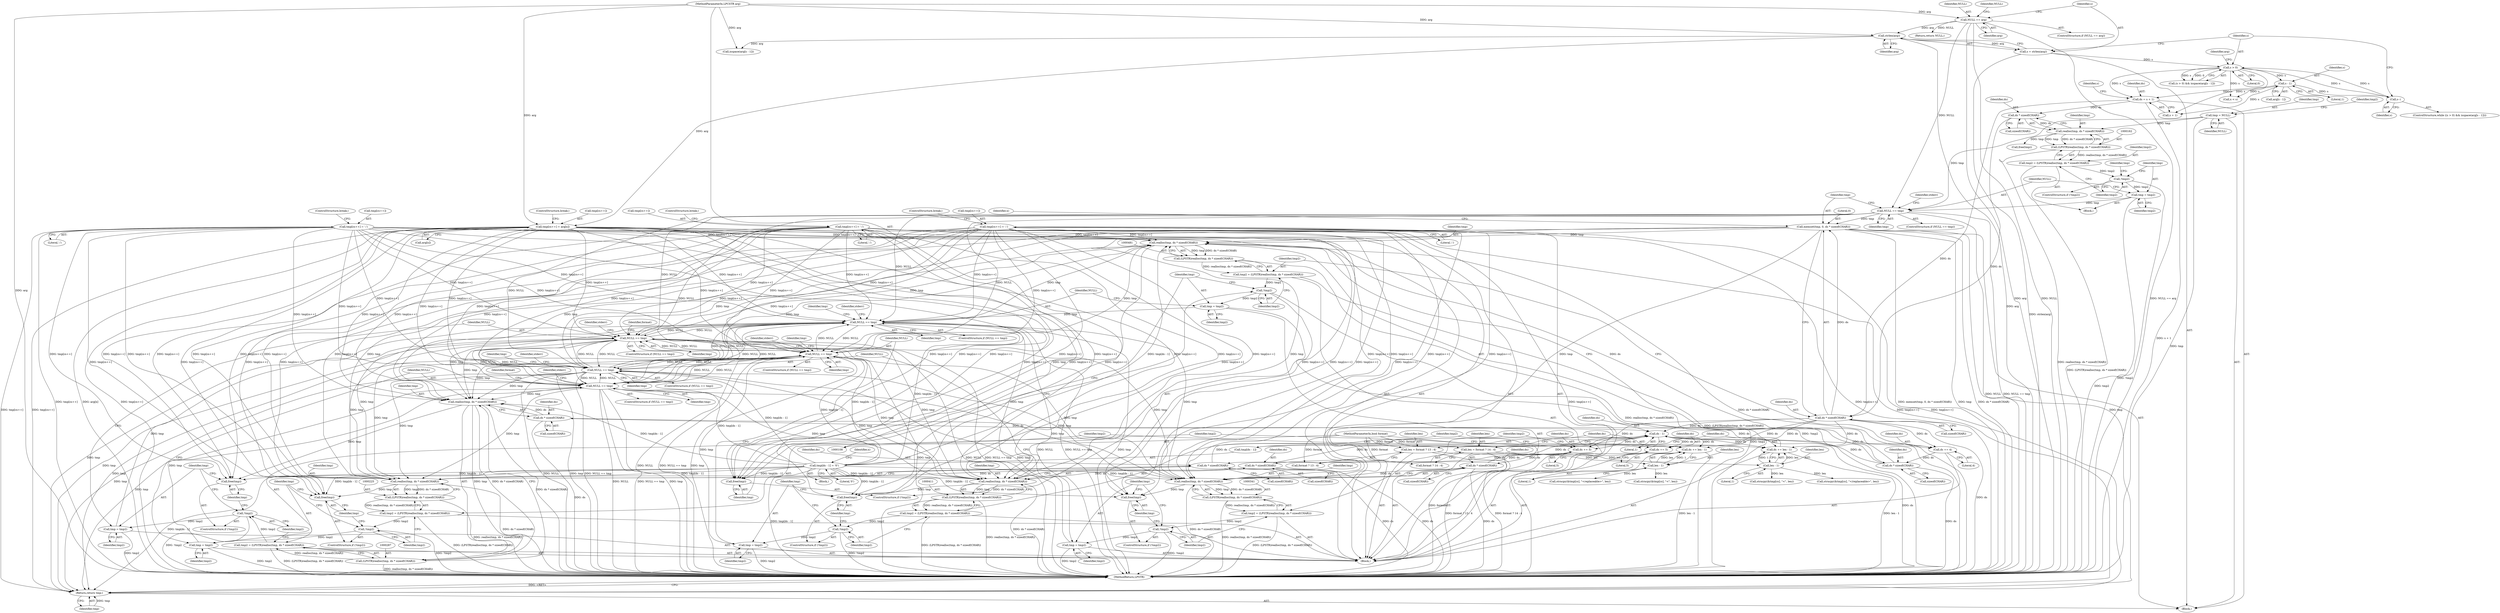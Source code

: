 digraph "0_FreeRDP_fc80ab45621bd966f70594c0b7393ec005a94007@API" {
"1000482" [label="(Call,realloc(tmp, ds * sizeof(CHAR)))"];
"1000539" [label="(Call,tmp[cs++] = arg[x])"];
"1000136" [label="(Call,strlen(arg))"];
"1000129" [label="(Call,NULL == arg)"];
"1000109" [label="(MethodParameterIn,LPCSTR arg)"];
"1000397" [label="(Call,tmp[cs++] = ';')"];
"1000467" [label="(Call,tmp[cs++] = ';')"];
"1000188" [label="(Call,memset(tmp, 0, ds * sizeof(CHAR)))"];
"1000178" [label="(Call,NULL == tmp)"];
"1000113" [label="(Call,tmp = NULL)"];
"1000174" [label="(Call,tmp = tmp2)"];
"1000170" [label="(Call,!tmp2)"];
"1000159" [label="(Call,tmp2 = (LPSTR)realloc(tmp, ds * sizeof(CHAR)))"];
"1000161" [label="(Call,(LPSTR)realloc(tmp, ds * sizeof(CHAR)))"];
"1000163" [label="(Call,realloc(tmp, ds * sizeof(CHAR)))"];
"1000165" [label="(Call,ds * sizeof(CHAR))"];
"1000151" [label="(Call,ds = s + 1)"];
"1000140" [label="(Call,s > 0)"];
"1000134" [label="(Call,s = strlen(arg))"];
"1000149" [label="(Call,s--)"];
"1000146" [label="(Call,s - 1)"];
"1000191" [label="(Call,ds * sizeof(CHAR))"];
"1000303" [label="(Call,NULL == tmp)"];
"1000427" [label="(Call,NULL == tmp)"];
"1000357" [label="(Call,NULL == tmp)"];
"1000241" [label="(Call,NULL == tmp)"];
"1000497" [label="(Call,NULL == tmp)"];
"1000493" [label="(Call,tmp = tmp2)"];
"1000489" [label="(Call,!tmp2)"];
"1000478" [label="(Call,tmp2 = (LPSTR)realloc(tmp, ds * sizeof(CHAR)))"];
"1000480" [label="(Call,(LPSTR)realloc(tmp, ds * sizeof(CHAR)))"];
"1000482" [label="(Call,realloc(tmp, ds * sizeof(CHAR)))"];
"1000531" [label="(Call,tmp[cs++] = ';')"];
"1000548" [label="(Call,tmp[ds - 1] = '\0')"];
"1000484" [label="(Call,ds * sizeof(CHAR))"];
"1000475" [label="(Call,ds += 4)"];
"1000551" [label="(Call,ds - 1)"];
"1000290" [label="(Call,ds * sizeof(CHAR))"];
"1000279" [label="(Call,ds += len - 1)"];
"1000281" [label="(Call,len - 1)"];
"1000273" [label="(Call,len = format ? 14 : 4)"];
"1000110" [label="(MethodParameterIn,bool format)"];
"1000228" [label="(Call,ds * sizeof(CHAR))"];
"1000217" [label="(Call,ds += len - 1)"];
"1000219" [label="(Call,len - 1)"];
"1000211" [label="(Call,len = format ? 13 : 4)"];
"1000414" [label="(Call,ds * sizeof(CHAR))"];
"1000405" [label="(Call,ds += 5)"];
"1000344" [label="(Call,ds * sizeof(CHAR))"];
"1000335" [label="(Call,ds += 5)"];
"1000237" [label="(Call,tmp = tmp2)"];
"1000233" [label="(Call,!tmp2)"];
"1000222" [label="(Call,tmp2 = (LPSTR)realloc(tmp, ds * sizeof(CHAR)))"];
"1000224" [label="(Call,(LPSTR)realloc(tmp, ds * sizeof(CHAR)))"];
"1000226" [label="(Call,realloc(tmp, ds * sizeof(CHAR)))"];
"1000353" [label="(Call,tmp = tmp2)"];
"1000349" [label="(Call,!tmp2)"];
"1000338" [label="(Call,tmp2 = (LPSTR)realloc(tmp, ds * sizeof(CHAR)))"];
"1000340" [label="(Call,(LPSTR)realloc(tmp, ds * sizeof(CHAR)))"];
"1000342" [label="(Call,realloc(tmp, ds * sizeof(CHAR)))"];
"1000423" [label="(Call,tmp = tmp2)"];
"1000419" [label="(Call,!tmp2)"];
"1000408" [label="(Call,tmp2 = (LPSTR)realloc(tmp, ds * sizeof(CHAR)))"];
"1000410" [label="(Call,(LPSTR)realloc(tmp, ds * sizeof(CHAR)))"];
"1000412" [label="(Call,realloc(tmp, ds * sizeof(CHAR)))"];
"1000299" [label="(Call,tmp = tmp2)"];
"1000295" [label="(Call,!tmp2)"];
"1000284" [label="(Call,tmp2 = (LPSTR)realloc(tmp, ds * sizeof(CHAR)))"];
"1000286" [label="(Call,(LPSTR)realloc(tmp, ds * sizeof(CHAR)))"];
"1000288" [label="(Call,realloc(tmp, ds * sizeof(CHAR)))"];
"1000491" [label="(Call,free(tmp))"];
"1000555" [label="(Return,return tmp;)"];
"1000421" [label="(Call,free(tmp))"];
"1000351" [label="(Call,free(tmp))"];
"1000297" [label="(Call,free(tmp))"];
"1000235" [label="(Call,free(tmp))"];
"1000283" [label="(Literal,1)"];
"1000133" [label="(Identifier,NULL)"];
"1000204" [label="(Block,)"];
"1000224" [label="(Call,(LPSTR)realloc(tmp, ds * sizeof(CHAR)))"];
"1000227" [label="(Identifier,tmp)"];
"1000177" [label="(ControlStructure,if (NULL == tmp))"];
"1000241" [label="(Call,NULL == tmp)"];
"1000226" [label="(Call,realloc(tmp, ds * sizeof(CHAR)))"];
"1000359" [label="(Identifier,tmp)"];
"1000275" [label="(Call,format ? 14 : 4)"];
"1000491" [label="(Call,free(tmp))"];
"1000137" [label="(Identifier,arg)"];
"1000279" [label="(Call,ds += len - 1)"];
"1000544" [label="(Call,arg[x])"];
"1000420" [label="(Identifier,tmp2)"];
"1000134" [label="(Call,s = strlen(arg))"];
"1000118" [label="(Identifier,tmp2)"];
"1000252" [label="(Identifier,format)"];
"1000536" [label="(Literal,';')"];
"1000416" [label="(Call,sizeof(CHAR))"];
"1000203" [label="(Identifier,x)"];
"1000492" [label="(Identifier,tmp)"];
"1000406" [label="(Identifier,ds)"];
"1000166" [label="(Identifier,ds)"];
"1000484" [label="(Call,ds * sizeof(CHAR))"];
"1000552" [label="(Identifier,ds)"];
"1000357" [label="(Call,NULL == tmp)"];
"1000335" [label="(Call,ds += 5)"];
"1000129" [label="(Call,NULL == arg)"];
"1000369" [label="(Identifier,tmp)"];
"1000547" [label="(ControlStructure,break;)"];
"1000183" [label="(Identifier,stderr)"];
"1000472" [label="(Literal,';')"];
"1000498" [label="(Identifier,NULL)"];
"1000302" [label="(ControlStructure,if (NULL == tmp))"];
"1000428" [label="(Identifier,NULL)"];
"1000548" [label="(Call,tmp[ds - 1] = '\0')"];
"1000213" [label="(Call,format ? 13 : 4)"];
"1000233" [label="(Call,!tmp2)"];
"1000135" [label="(Identifier,s)"];
"1000405" [label="(Call,ds += 5)"];
"1000301" [label="(Identifier,tmp2)"];
"1000432" [label="(Identifier,stderr)"];
"1000473" [label="(ControlStructure,break;)"];
"1000139" [label="(Call,(s > 0) && isspace(arg[s - 1]))"];
"1000553" [label="(Literal,1)"];
"1000175" [label="(Identifier,tmp)"];
"1000497" [label="(Call,NULL == tmp)"];
"1000362" [label="(Identifier,stderr)"];
"1000180" [label="(Identifier,tmp)"];
"1000298" [label="(Identifier,tmp)"];
"1000297" [label="(Call,free(tmp))"];
"1000109" [label="(MethodParameterIn,LPCSTR arg)"];
"1000132" [label="(Return,return NULL;)"];
"1000308" [label="(Identifier,stderr)"];
"1000188" [label="(Call,memset(tmp, 0, ds * sizeof(CHAR)))"];
"1000172" [label="(Call,free(tmp))"];
"1000426" [label="(ControlStructure,if (NULL == tmp))"];
"1000246" [label="(Identifier,stderr)"];
"1000179" [label="(Identifier,NULL)"];
"1000486" [label="(Call,sizeof(CHAR))"];
"1000355" [label="(Identifier,tmp2)"];
"1000131" [label="(Identifier,arg)"];
"1000222" [label="(Call,tmp2 = (LPSTR)realloc(tmp, ds * sizeof(CHAR)))"];
"1000339" [label="(Identifier,tmp2)"];
"1000199" [label="(Call,x < s)"];
"1000423" [label="(Call,tmp = tmp2)"];
"1000165" [label="(Call,ds * sizeof(CHAR))"];
"1000209" [label="(Block,)"];
"1000173" [label="(Identifier,tmp)"];
"1000299" [label="(Call,tmp = tmp2)"];
"1000496" [label="(ControlStructure,if (NULL == tmp))"];
"1000336" [label="(Identifier,ds)"];
"1000418" [label="(ControlStructure,if (!tmp2))"];
"1000480" [label="(Call,(LPSTR)realloc(tmp, ds * sizeof(CHAR)))"];
"1000286" [label="(Call,(LPSTR)realloc(tmp, ds * sizeof(CHAR)))"];
"1000152" [label="(Identifier,ds)"];
"1000253" [label="(Call,strncpy(&tmp[cs], \"<replaceable>\", len))"];
"1000115" [label="(Identifier,NULL)"];
"1000424" [label="(Identifier,tmp)"];
"1000212" [label="(Identifier,len)"];
"1000230" [label="(Call,sizeof(CHAR))"];
"1000429" [label="(Identifier,tmp)"];
"1000159" [label="(Call,tmp2 = (LPSTR)realloc(tmp, ds * sizeof(CHAR)))"];
"1000191" [label="(Call,ds * sizeof(CHAR))"];
"1000140" [label="(Call,s > 0)"];
"1000439" [label="(Identifier,tmp)"];
"1000537" [label="(ControlStructure,break;)"];
"1000261" [label="(Call,strncpy(&tmp[cs], \"&lt;\", len))"];
"1000217" [label="(Call,ds += len - 1)"];
"1000485" [label="(Identifier,ds)"];
"1000138" [label="(ControlStructure,while ((s > 0) && isspace(arg[s - 1])))"];
"1000157" [label="(Identifier,s)"];
"1000554" [label="(Literal,'\0')"];
"1000415" [label="(Identifier,ds)"];
"1000144" [label="(Call,arg[s - 1])"];
"1000229" [label="(Identifier,ds)"];
"1000419" [label="(Call,!tmp2)"];
"1000345" [label="(Identifier,ds)"];
"1000410" [label="(Call,(LPSTR)realloc(tmp, ds * sizeof(CHAR)))"];
"1000189" [label="(Identifier,tmp)"];
"1000555" [label="(Return,return tmp;)"];
"1000235" [label="(Call,free(tmp))"];
"1000323" [label="(Call,strncpy(&tmp[cs], \"&lt;\", len))"];
"1000352" [label="(Identifier,tmp)"];
"1000242" [label="(Identifier,NULL)"];
"1000284" [label="(Call,tmp2 = (LPSTR)realloc(tmp, ds * sizeof(CHAR)))"];
"1000282" [label="(Identifier,len)"];
"1000148" [label="(Literal,1)"];
"1000228" [label="(Call,ds * sizeof(CHAR))"];
"1000153" [label="(Call,s + 1)"];
"1000350" [label="(Identifier,tmp2)"];
"1000303" [label="(Call,NULL == tmp)"];
"1000300" [label="(Identifier,tmp)"];
"1000412" [label="(Call,realloc(tmp, ds * sizeof(CHAR)))"];
"1000232" [label="(ControlStructure,if (!tmp2))"];
"1000305" [label="(Identifier,tmp)"];
"1000549" [label="(Call,tmp[ds - 1])"];
"1000427" [label="(Call,NULL == tmp)"];
"1000540" [label="(Call,tmp[cs++])"];
"1000151" [label="(Call,ds = s + 1)"];
"1000169" [label="(ControlStructure,if (!tmp2))"];
"1000493" [label="(Call,tmp = tmp2)"];
"1000143" [label="(Call,isspace(arg[s - 1]))"];
"1000190" [label="(Literal,0)"];
"1000161" [label="(Call,(LPSTR)realloc(tmp, ds * sizeof(CHAR)))"];
"1000532" [label="(Call,tmp[cs++])"];
"1000409" [label="(Identifier,tmp2)"];
"1000114" [label="(Identifier,tmp)"];
"1000488" [label="(ControlStructure,if (!tmp2))"];
"1000476" [label="(Identifier,ds)"];
"1000499" [label="(Identifier,tmp)"];
"1000291" [label="(Identifier,ds)"];
"1000285" [label="(Identifier,tmp2)"];
"1000141" [label="(Identifier,s)"];
"1000343" [label="(Identifier,tmp)"];
"1000342" [label="(Call,realloc(tmp, ds * sizeof(CHAR)))"];
"1000314" [label="(Identifier,format)"];
"1000557" [label="(MethodReturn,LPSTR)"];
"1000337" [label="(Literal,5)"];
"1000142" [label="(Literal,0)"];
"1000292" [label="(Call,sizeof(CHAR))"];
"1000110" [label="(MethodParameterIn,bool format)"];
"1000489" [label="(Call,!tmp2)"];
"1000240" [label="(ControlStructure,if (NULL == tmp))"];
"1000344" [label="(Call,ds * sizeof(CHAR))"];
"1000531" [label="(Call,tmp[cs++] = ';')"];
"1000315" [label="(Call,strncpy(&tmp[cs], \"</replaceable>\", len))"];
"1000211" [label="(Call,len = format ? 13 : 4)"];
"1000197" [label="(Identifier,x)"];
"1000475" [label="(Call,ds += 4)"];
"1000234" [label="(Identifier,tmp2)"];
"1000468" [label="(Call,tmp[cs++])"];
"1000176" [label="(Identifier,tmp2)"];
"1000478" [label="(Call,tmp2 = (LPSTR)realloc(tmp, ds * sizeof(CHAR)))"];
"1000407" [label="(Literal,5)"];
"1000170" [label="(Call,!tmp2)"];
"1000146" [label="(Call,s - 1)"];
"1000351" [label="(Call,free(tmp))"];
"1000290" [label="(Call,ds * sizeof(CHAR))"];
"1000494" [label="(Identifier,tmp)"];
"1000490" [label="(Identifier,tmp2)"];
"1000483" [label="(Identifier,tmp)"];
"1000158" [label="(Block,)"];
"1000346" [label="(Call,sizeof(CHAR))"];
"1000502" [label="(Identifier,stderr)"];
"1000479" [label="(Identifier,tmp2)"];
"1000163" [label="(Call,realloc(tmp, ds * sizeof(CHAR)))"];
"1000149" [label="(Call,s--)"];
"1000238" [label="(Identifier,tmp)"];
"1000539" [label="(Call,tmp[cs++] = arg[x])"];
"1000349" [label="(Call,!tmp2)"];
"1000223" [label="(Identifier,tmp2)"];
"1000304" [label="(Identifier,NULL)"];
"1000467" [label="(Call,tmp[cs++] = ';')"];
"1000495" [label="(Identifier,tmp2)"];
"1000147" [label="(Identifier,s)"];
"1000193" [label="(Call,sizeof(CHAR))"];
"1000414" [label="(Call,ds * sizeof(CHAR))"];
"1000294" [label="(ControlStructure,if (!tmp2))"];
"1000288" [label="(Call,realloc(tmp, ds * sizeof(CHAR)))"];
"1000338" [label="(Call,tmp2 = (LPSTR)realloc(tmp, ds * sizeof(CHAR)))"];
"1000192" [label="(Identifier,ds)"];
"1000289" [label="(Identifier,tmp)"];
"1000239" [label="(Identifier,tmp2)"];
"1000477" [label="(Literal,4)"];
"1000280" [label="(Identifier,ds)"];
"1000128" [label="(ControlStructure,if (NULL == arg))"];
"1000348" [label="(ControlStructure,if (!tmp2))"];
"1000220" [label="(Identifier,len)"];
"1000150" [label="(Identifier,s)"];
"1000218" [label="(Identifier,ds)"];
"1000509" [label="(Identifier,tmp)"];
"1000295" [label="(Call,!tmp2)"];
"1000296" [label="(Identifier,tmp2)"];
"1000354" [label="(Identifier,tmp)"];
"1000164" [label="(Identifier,tmp)"];
"1000174" [label="(Call,tmp = tmp2)"];
"1000219" [label="(Call,len - 1)"];
"1000145" [label="(Identifier,arg)"];
"1000171" [label="(Identifier,tmp2)"];
"1000408" [label="(Call,tmp2 = (LPSTR)realloc(tmp, ds * sizeof(CHAR)))"];
"1000397" [label="(Call,tmp[cs++] = ';')"];
"1000130" [label="(Identifier,NULL)"];
"1000178" [label="(Call,NULL == tmp)"];
"1000281" [label="(Call,len - 1)"];
"1000402" [label="(Literal,';')"];
"1000236" [label="(Identifier,tmp)"];
"1000413" [label="(Identifier,tmp)"];
"1000273" [label="(Call,len = format ? 14 : 4)"];
"1000356" [label="(ControlStructure,if (NULL == tmp))"];
"1000111" [label="(Block,)"];
"1000358" [label="(Identifier,NULL)"];
"1000221" [label="(Literal,1)"];
"1000425" [label="(Identifier,tmp2)"];
"1000237" [label="(Call,tmp = tmp2)"];
"1000482" [label="(Call,realloc(tmp, ds * sizeof(CHAR)))"];
"1000551" [label="(Call,ds - 1)"];
"1000556" [label="(Identifier,tmp)"];
"1000113" [label="(Call,tmp = NULL)"];
"1000243" [label="(Identifier,tmp)"];
"1000340" [label="(Call,(LPSTR)realloc(tmp, ds * sizeof(CHAR)))"];
"1000421" [label="(Call,free(tmp))"];
"1000398" [label="(Call,tmp[cs++])"];
"1000422" [label="(Identifier,tmp)"];
"1000160" [label="(Identifier,tmp2)"];
"1000353" [label="(Call,tmp = tmp2)"];
"1000167" [label="(Call,sizeof(CHAR))"];
"1000403" [label="(ControlStructure,break;)"];
"1000274" [label="(Identifier,len)"];
"1000136" [label="(Call,strlen(arg))"];
"1000482" -> "1000480"  [label="AST: "];
"1000482" -> "1000484"  [label="CFG: "];
"1000483" -> "1000482"  [label="AST: "];
"1000484" -> "1000482"  [label="AST: "];
"1000480" -> "1000482"  [label="CFG: "];
"1000482" -> "1000557"  [label="DDG: ds * sizeof(CHAR)"];
"1000482" -> "1000480"  [label="DDG: tmp"];
"1000482" -> "1000480"  [label="DDG: ds * sizeof(CHAR)"];
"1000539" -> "1000482"  [label="DDG: tmp[cs++]"];
"1000397" -> "1000482"  [label="DDG: tmp[cs++]"];
"1000467" -> "1000482"  [label="DDG: tmp[cs++]"];
"1000188" -> "1000482"  [label="DDG: tmp"];
"1000303" -> "1000482"  [label="DDG: tmp"];
"1000497" -> "1000482"  [label="DDG: tmp"];
"1000427" -> "1000482"  [label="DDG: tmp"];
"1000241" -> "1000482"  [label="DDG: tmp"];
"1000357" -> "1000482"  [label="DDG: tmp"];
"1000531" -> "1000482"  [label="DDG: tmp[cs++]"];
"1000548" -> "1000482"  [label="DDG: tmp[ds - 1]"];
"1000484" -> "1000482"  [label="DDG: ds"];
"1000482" -> "1000491"  [label="DDG: tmp"];
"1000539" -> "1000209"  [label="AST: "];
"1000539" -> "1000544"  [label="CFG: "];
"1000540" -> "1000539"  [label="AST: "];
"1000544" -> "1000539"  [label="AST: "];
"1000547" -> "1000539"  [label="CFG: "];
"1000539" -> "1000557"  [label="DDG: tmp[cs++]"];
"1000539" -> "1000557"  [label="DDG: arg[x]"];
"1000539" -> "1000226"  [label="DDG: tmp[cs++]"];
"1000539" -> "1000235"  [label="DDG: tmp[cs++]"];
"1000539" -> "1000241"  [label="DDG: tmp[cs++]"];
"1000539" -> "1000288"  [label="DDG: tmp[cs++]"];
"1000539" -> "1000297"  [label="DDG: tmp[cs++]"];
"1000539" -> "1000303"  [label="DDG: tmp[cs++]"];
"1000539" -> "1000342"  [label="DDG: tmp[cs++]"];
"1000539" -> "1000351"  [label="DDG: tmp[cs++]"];
"1000539" -> "1000357"  [label="DDG: tmp[cs++]"];
"1000539" -> "1000412"  [label="DDG: tmp[cs++]"];
"1000539" -> "1000421"  [label="DDG: tmp[cs++]"];
"1000539" -> "1000427"  [label="DDG: tmp[cs++]"];
"1000539" -> "1000491"  [label="DDG: tmp[cs++]"];
"1000539" -> "1000497"  [label="DDG: tmp[cs++]"];
"1000136" -> "1000539"  [label="DDG: arg"];
"1000109" -> "1000539"  [label="DDG: arg"];
"1000539" -> "1000555"  [label="DDG: tmp[cs++]"];
"1000136" -> "1000134"  [label="AST: "];
"1000136" -> "1000137"  [label="CFG: "];
"1000137" -> "1000136"  [label="AST: "];
"1000134" -> "1000136"  [label="CFG: "];
"1000136" -> "1000557"  [label="DDG: arg"];
"1000136" -> "1000134"  [label="DDG: arg"];
"1000129" -> "1000136"  [label="DDG: arg"];
"1000109" -> "1000136"  [label="DDG: arg"];
"1000136" -> "1000143"  [label="DDG: arg"];
"1000129" -> "1000128"  [label="AST: "];
"1000129" -> "1000131"  [label="CFG: "];
"1000130" -> "1000129"  [label="AST: "];
"1000131" -> "1000129"  [label="AST: "];
"1000133" -> "1000129"  [label="CFG: "];
"1000135" -> "1000129"  [label="CFG: "];
"1000129" -> "1000557"  [label="DDG: NULL"];
"1000129" -> "1000557"  [label="DDG: NULL == arg"];
"1000129" -> "1000557"  [label="DDG: arg"];
"1000109" -> "1000129"  [label="DDG: arg"];
"1000129" -> "1000132"  [label="DDG: NULL"];
"1000129" -> "1000178"  [label="DDG: NULL"];
"1000109" -> "1000108"  [label="AST: "];
"1000109" -> "1000557"  [label="DDG: arg"];
"1000109" -> "1000143"  [label="DDG: arg"];
"1000397" -> "1000209"  [label="AST: "];
"1000397" -> "1000402"  [label="CFG: "];
"1000398" -> "1000397"  [label="AST: "];
"1000402" -> "1000397"  [label="AST: "];
"1000403" -> "1000397"  [label="CFG: "];
"1000397" -> "1000557"  [label="DDG: tmp[cs++]"];
"1000397" -> "1000226"  [label="DDG: tmp[cs++]"];
"1000397" -> "1000235"  [label="DDG: tmp[cs++]"];
"1000397" -> "1000241"  [label="DDG: tmp[cs++]"];
"1000397" -> "1000288"  [label="DDG: tmp[cs++]"];
"1000397" -> "1000297"  [label="DDG: tmp[cs++]"];
"1000397" -> "1000303"  [label="DDG: tmp[cs++]"];
"1000397" -> "1000342"  [label="DDG: tmp[cs++]"];
"1000397" -> "1000351"  [label="DDG: tmp[cs++]"];
"1000397" -> "1000357"  [label="DDG: tmp[cs++]"];
"1000397" -> "1000412"  [label="DDG: tmp[cs++]"];
"1000397" -> "1000421"  [label="DDG: tmp[cs++]"];
"1000397" -> "1000427"  [label="DDG: tmp[cs++]"];
"1000397" -> "1000491"  [label="DDG: tmp[cs++]"];
"1000397" -> "1000497"  [label="DDG: tmp[cs++]"];
"1000397" -> "1000555"  [label="DDG: tmp[cs++]"];
"1000467" -> "1000209"  [label="AST: "];
"1000467" -> "1000472"  [label="CFG: "];
"1000468" -> "1000467"  [label="AST: "];
"1000472" -> "1000467"  [label="AST: "];
"1000473" -> "1000467"  [label="CFG: "];
"1000467" -> "1000557"  [label="DDG: tmp[cs++]"];
"1000467" -> "1000226"  [label="DDG: tmp[cs++]"];
"1000467" -> "1000235"  [label="DDG: tmp[cs++]"];
"1000467" -> "1000241"  [label="DDG: tmp[cs++]"];
"1000467" -> "1000288"  [label="DDG: tmp[cs++]"];
"1000467" -> "1000297"  [label="DDG: tmp[cs++]"];
"1000467" -> "1000303"  [label="DDG: tmp[cs++]"];
"1000467" -> "1000342"  [label="DDG: tmp[cs++]"];
"1000467" -> "1000351"  [label="DDG: tmp[cs++]"];
"1000467" -> "1000357"  [label="DDG: tmp[cs++]"];
"1000467" -> "1000412"  [label="DDG: tmp[cs++]"];
"1000467" -> "1000421"  [label="DDG: tmp[cs++]"];
"1000467" -> "1000427"  [label="DDG: tmp[cs++]"];
"1000467" -> "1000491"  [label="DDG: tmp[cs++]"];
"1000467" -> "1000497"  [label="DDG: tmp[cs++]"];
"1000467" -> "1000555"  [label="DDG: tmp[cs++]"];
"1000188" -> "1000111"  [label="AST: "];
"1000188" -> "1000191"  [label="CFG: "];
"1000189" -> "1000188"  [label="AST: "];
"1000190" -> "1000188"  [label="AST: "];
"1000191" -> "1000188"  [label="AST: "];
"1000197" -> "1000188"  [label="CFG: "];
"1000188" -> "1000557"  [label="DDG: memset(tmp, 0, ds * sizeof(CHAR))"];
"1000188" -> "1000557"  [label="DDG: tmp"];
"1000188" -> "1000557"  [label="DDG: ds * sizeof(CHAR)"];
"1000178" -> "1000188"  [label="DDG: tmp"];
"1000191" -> "1000188"  [label="DDG: ds"];
"1000188" -> "1000226"  [label="DDG: tmp"];
"1000188" -> "1000288"  [label="DDG: tmp"];
"1000188" -> "1000342"  [label="DDG: tmp"];
"1000188" -> "1000412"  [label="DDG: tmp"];
"1000188" -> "1000555"  [label="DDG: tmp"];
"1000178" -> "1000177"  [label="AST: "];
"1000178" -> "1000180"  [label="CFG: "];
"1000179" -> "1000178"  [label="AST: "];
"1000180" -> "1000178"  [label="AST: "];
"1000183" -> "1000178"  [label="CFG: "];
"1000189" -> "1000178"  [label="CFG: "];
"1000178" -> "1000557"  [label="DDG: NULL == tmp"];
"1000178" -> "1000557"  [label="DDG: NULL"];
"1000113" -> "1000178"  [label="DDG: tmp"];
"1000174" -> "1000178"  [label="DDG: tmp"];
"1000178" -> "1000241"  [label="DDG: NULL"];
"1000178" -> "1000303"  [label="DDG: NULL"];
"1000178" -> "1000357"  [label="DDG: NULL"];
"1000178" -> "1000427"  [label="DDG: NULL"];
"1000178" -> "1000497"  [label="DDG: NULL"];
"1000113" -> "1000111"  [label="AST: "];
"1000113" -> "1000115"  [label="CFG: "];
"1000114" -> "1000113"  [label="AST: "];
"1000115" -> "1000113"  [label="AST: "];
"1000118" -> "1000113"  [label="CFG: "];
"1000113" -> "1000557"  [label="DDG: tmp"];
"1000113" -> "1000163"  [label="DDG: tmp"];
"1000174" -> "1000158"  [label="AST: "];
"1000174" -> "1000176"  [label="CFG: "];
"1000175" -> "1000174"  [label="AST: "];
"1000176" -> "1000174"  [label="AST: "];
"1000179" -> "1000174"  [label="CFG: "];
"1000174" -> "1000557"  [label="DDG: tmp2"];
"1000170" -> "1000174"  [label="DDG: tmp2"];
"1000170" -> "1000169"  [label="AST: "];
"1000170" -> "1000171"  [label="CFG: "];
"1000171" -> "1000170"  [label="AST: "];
"1000173" -> "1000170"  [label="CFG: "];
"1000175" -> "1000170"  [label="CFG: "];
"1000170" -> "1000557"  [label="DDG: !tmp2"];
"1000159" -> "1000170"  [label="DDG: tmp2"];
"1000159" -> "1000158"  [label="AST: "];
"1000159" -> "1000161"  [label="CFG: "];
"1000160" -> "1000159"  [label="AST: "];
"1000161" -> "1000159"  [label="AST: "];
"1000171" -> "1000159"  [label="CFG: "];
"1000159" -> "1000557"  [label="DDG: (LPSTR)realloc(tmp, ds * sizeof(CHAR))"];
"1000161" -> "1000159"  [label="DDG: realloc(tmp, ds * sizeof(CHAR))"];
"1000161" -> "1000163"  [label="CFG: "];
"1000162" -> "1000161"  [label="AST: "];
"1000163" -> "1000161"  [label="AST: "];
"1000161" -> "1000557"  [label="DDG: realloc(tmp, ds * sizeof(CHAR))"];
"1000163" -> "1000161"  [label="DDG: tmp"];
"1000163" -> "1000161"  [label="DDG: ds * sizeof(CHAR)"];
"1000163" -> "1000165"  [label="CFG: "];
"1000164" -> "1000163"  [label="AST: "];
"1000165" -> "1000163"  [label="AST: "];
"1000165" -> "1000163"  [label="DDG: ds"];
"1000163" -> "1000172"  [label="DDG: tmp"];
"1000165" -> "1000167"  [label="CFG: "];
"1000166" -> "1000165"  [label="AST: "];
"1000167" -> "1000165"  [label="AST: "];
"1000151" -> "1000165"  [label="DDG: ds"];
"1000165" -> "1000191"  [label="DDG: ds"];
"1000151" -> "1000111"  [label="AST: "];
"1000151" -> "1000153"  [label="CFG: "];
"1000152" -> "1000151"  [label="AST: "];
"1000153" -> "1000151"  [label="AST: "];
"1000157" -> "1000151"  [label="CFG: "];
"1000151" -> "1000557"  [label="DDG: s + 1"];
"1000140" -> "1000151"  [label="DDG: s"];
"1000146" -> "1000151"  [label="DDG: s"];
"1000151" -> "1000191"  [label="DDG: ds"];
"1000140" -> "1000139"  [label="AST: "];
"1000140" -> "1000142"  [label="CFG: "];
"1000141" -> "1000140"  [label="AST: "];
"1000142" -> "1000140"  [label="AST: "];
"1000145" -> "1000140"  [label="CFG: "];
"1000139" -> "1000140"  [label="CFG: "];
"1000140" -> "1000139"  [label="DDG: s"];
"1000140" -> "1000139"  [label="DDG: 0"];
"1000134" -> "1000140"  [label="DDG: s"];
"1000149" -> "1000140"  [label="DDG: s"];
"1000140" -> "1000146"  [label="DDG: s"];
"1000140" -> "1000149"  [label="DDG: s"];
"1000140" -> "1000153"  [label="DDG: s"];
"1000140" -> "1000199"  [label="DDG: s"];
"1000134" -> "1000111"  [label="AST: "];
"1000135" -> "1000134"  [label="AST: "];
"1000141" -> "1000134"  [label="CFG: "];
"1000134" -> "1000557"  [label="DDG: strlen(arg)"];
"1000149" -> "1000138"  [label="AST: "];
"1000149" -> "1000150"  [label="CFG: "];
"1000150" -> "1000149"  [label="AST: "];
"1000141" -> "1000149"  [label="CFG: "];
"1000146" -> "1000149"  [label="DDG: s"];
"1000146" -> "1000144"  [label="AST: "];
"1000146" -> "1000148"  [label="CFG: "];
"1000147" -> "1000146"  [label="AST: "];
"1000148" -> "1000146"  [label="AST: "];
"1000144" -> "1000146"  [label="CFG: "];
"1000146" -> "1000153"  [label="DDG: s"];
"1000146" -> "1000199"  [label="DDG: s"];
"1000191" -> "1000193"  [label="CFG: "];
"1000192" -> "1000191"  [label="AST: "];
"1000193" -> "1000191"  [label="AST: "];
"1000191" -> "1000557"  [label="DDG: ds"];
"1000191" -> "1000217"  [label="DDG: ds"];
"1000191" -> "1000279"  [label="DDG: ds"];
"1000191" -> "1000335"  [label="DDG: ds"];
"1000191" -> "1000405"  [label="DDG: ds"];
"1000191" -> "1000475"  [label="DDG: ds"];
"1000191" -> "1000551"  [label="DDG: ds"];
"1000303" -> "1000302"  [label="AST: "];
"1000303" -> "1000305"  [label="CFG: "];
"1000304" -> "1000303"  [label="AST: "];
"1000305" -> "1000303"  [label="AST: "];
"1000308" -> "1000303"  [label="CFG: "];
"1000314" -> "1000303"  [label="CFG: "];
"1000303" -> "1000557"  [label="DDG: NULL"];
"1000303" -> "1000557"  [label="DDG: NULL == tmp"];
"1000303" -> "1000557"  [label="DDG: tmp"];
"1000303" -> "1000226"  [label="DDG: tmp"];
"1000303" -> "1000241"  [label="DDG: NULL"];
"1000303" -> "1000288"  [label="DDG: tmp"];
"1000427" -> "1000303"  [label="DDG: NULL"];
"1000357" -> "1000303"  [label="DDG: NULL"];
"1000241" -> "1000303"  [label="DDG: NULL"];
"1000497" -> "1000303"  [label="DDG: NULL"];
"1000299" -> "1000303"  [label="DDG: tmp"];
"1000531" -> "1000303"  [label="DDG: tmp[cs++]"];
"1000548" -> "1000303"  [label="DDG: tmp[ds - 1]"];
"1000303" -> "1000342"  [label="DDG: tmp"];
"1000303" -> "1000357"  [label="DDG: NULL"];
"1000303" -> "1000412"  [label="DDG: tmp"];
"1000303" -> "1000427"  [label="DDG: NULL"];
"1000303" -> "1000497"  [label="DDG: NULL"];
"1000303" -> "1000555"  [label="DDG: tmp"];
"1000427" -> "1000426"  [label="AST: "];
"1000427" -> "1000429"  [label="CFG: "];
"1000428" -> "1000427"  [label="AST: "];
"1000429" -> "1000427"  [label="AST: "];
"1000432" -> "1000427"  [label="CFG: "];
"1000439" -> "1000427"  [label="CFG: "];
"1000427" -> "1000557"  [label="DDG: NULL"];
"1000427" -> "1000557"  [label="DDG: NULL == tmp"];
"1000427" -> "1000557"  [label="DDG: tmp"];
"1000427" -> "1000226"  [label="DDG: tmp"];
"1000427" -> "1000241"  [label="DDG: NULL"];
"1000427" -> "1000288"  [label="DDG: tmp"];
"1000427" -> "1000342"  [label="DDG: tmp"];
"1000427" -> "1000357"  [label="DDG: NULL"];
"1000427" -> "1000412"  [label="DDG: tmp"];
"1000357" -> "1000427"  [label="DDG: NULL"];
"1000241" -> "1000427"  [label="DDG: NULL"];
"1000497" -> "1000427"  [label="DDG: NULL"];
"1000423" -> "1000427"  [label="DDG: tmp"];
"1000531" -> "1000427"  [label="DDG: tmp[cs++]"];
"1000548" -> "1000427"  [label="DDG: tmp[ds - 1]"];
"1000427" -> "1000497"  [label="DDG: NULL"];
"1000427" -> "1000555"  [label="DDG: tmp"];
"1000357" -> "1000356"  [label="AST: "];
"1000357" -> "1000359"  [label="CFG: "];
"1000358" -> "1000357"  [label="AST: "];
"1000359" -> "1000357"  [label="AST: "];
"1000362" -> "1000357"  [label="CFG: "];
"1000369" -> "1000357"  [label="CFG: "];
"1000357" -> "1000557"  [label="DDG: NULL == tmp"];
"1000357" -> "1000557"  [label="DDG: NULL"];
"1000357" -> "1000557"  [label="DDG: tmp"];
"1000357" -> "1000226"  [label="DDG: tmp"];
"1000357" -> "1000241"  [label="DDG: NULL"];
"1000357" -> "1000288"  [label="DDG: tmp"];
"1000357" -> "1000342"  [label="DDG: tmp"];
"1000241" -> "1000357"  [label="DDG: NULL"];
"1000497" -> "1000357"  [label="DDG: NULL"];
"1000353" -> "1000357"  [label="DDG: tmp"];
"1000531" -> "1000357"  [label="DDG: tmp[cs++]"];
"1000548" -> "1000357"  [label="DDG: tmp[ds - 1]"];
"1000357" -> "1000412"  [label="DDG: tmp"];
"1000357" -> "1000497"  [label="DDG: NULL"];
"1000357" -> "1000555"  [label="DDG: tmp"];
"1000241" -> "1000240"  [label="AST: "];
"1000241" -> "1000243"  [label="CFG: "];
"1000242" -> "1000241"  [label="AST: "];
"1000243" -> "1000241"  [label="AST: "];
"1000246" -> "1000241"  [label="CFG: "];
"1000252" -> "1000241"  [label="CFG: "];
"1000241" -> "1000557"  [label="DDG: NULL"];
"1000241" -> "1000557"  [label="DDG: NULL == tmp"];
"1000241" -> "1000557"  [label="DDG: tmp"];
"1000241" -> "1000226"  [label="DDG: tmp"];
"1000497" -> "1000241"  [label="DDG: NULL"];
"1000237" -> "1000241"  [label="DDG: tmp"];
"1000531" -> "1000241"  [label="DDG: tmp[cs++]"];
"1000548" -> "1000241"  [label="DDG: tmp[ds - 1]"];
"1000241" -> "1000288"  [label="DDG: tmp"];
"1000241" -> "1000342"  [label="DDG: tmp"];
"1000241" -> "1000412"  [label="DDG: tmp"];
"1000241" -> "1000497"  [label="DDG: NULL"];
"1000241" -> "1000555"  [label="DDG: tmp"];
"1000497" -> "1000496"  [label="AST: "];
"1000497" -> "1000499"  [label="CFG: "];
"1000498" -> "1000497"  [label="AST: "];
"1000499" -> "1000497"  [label="AST: "];
"1000502" -> "1000497"  [label="CFG: "];
"1000509" -> "1000497"  [label="CFG: "];
"1000497" -> "1000557"  [label="DDG: NULL"];
"1000497" -> "1000557"  [label="DDG: NULL == tmp"];
"1000497" -> "1000557"  [label="DDG: tmp"];
"1000497" -> "1000226"  [label="DDG: tmp"];
"1000497" -> "1000288"  [label="DDG: tmp"];
"1000497" -> "1000342"  [label="DDG: tmp"];
"1000497" -> "1000412"  [label="DDG: tmp"];
"1000493" -> "1000497"  [label="DDG: tmp"];
"1000531" -> "1000497"  [label="DDG: tmp[cs++]"];
"1000548" -> "1000497"  [label="DDG: tmp[ds - 1]"];
"1000497" -> "1000555"  [label="DDG: tmp"];
"1000493" -> "1000209"  [label="AST: "];
"1000493" -> "1000495"  [label="CFG: "];
"1000494" -> "1000493"  [label="AST: "];
"1000495" -> "1000493"  [label="AST: "];
"1000498" -> "1000493"  [label="CFG: "];
"1000493" -> "1000557"  [label="DDG: tmp2"];
"1000489" -> "1000493"  [label="DDG: tmp2"];
"1000489" -> "1000488"  [label="AST: "];
"1000489" -> "1000490"  [label="CFG: "];
"1000490" -> "1000489"  [label="AST: "];
"1000492" -> "1000489"  [label="CFG: "];
"1000494" -> "1000489"  [label="CFG: "];
"1000489" -> "1000557"  [label="DDG: !tmp2"];
"1000478" -> "1000489"  [label="DDG: tmp2"];
"1000478" -> "1000209"  [label="AST: "];
"1000478" -> "1000480"  [label="CFG: "];
"1000479" -> "1000478"  [label="AST: "];
"1000480" -> "1000478"  [label="AST: "];
"1000490" -> "1000478"  [label="CFG: "];
"1000478" -> "1000557"  [label="DDG: (LPSTR)realloc(tmp, ds * sizeof(CHAR))"];
"1000480" -> "1000478"  [label="DDG: realloc(tmp, ds * sizeof(CHAR))"];
"1000481" -> "1000480"  [label="AST: "];
"1000480" -> "1000557"  [label="DDG: realloc(tmp, ds * sizeof(CHAR))"];
"1000531" -> "1000209"  [label="AST: "];
"1000531" -> "1000536"  [label="CFG: "];
"1000532" -> "1000531"  [label="AST: "];
"1000536" -> "1000531"  [label="AST: "];
"1000537" -> "1000531"  [label="CFG: "];
"1000531" -> "1000557"  [label="DDG: tmp[cs++]"];
"1000531" -> "1000226"  [label="DDG: tmp[cs++]"];
"1000531" -> "1000235"  [label="DDG: tmp[cs++]"];
"1000531" -> "1000288"  [label="DDG: tmp[cs++]"];
"1000531" -> "1000297"  [label="DDG: tmp[cs++]"];
"1000531" -> "1000342"  [label="DDG: tmp[cs++]"];
"1000531" -> "1000351"  [label="DDG: tmp[cs++]"];
"1000531" -> "1000412"  [label="DDG: tmp[cs++]"];
"1000531" -> "1000421"  [label="DDG: tmp[cs++]"];
"1000531" -> "1000491"  [label="DDG: tmp[cs++]"];
"1000531" -> "1000555"  [label="DDG: tmp[cs++]"];
"1000548" -> "1000204"  [label="AST: "];
"1000548" -> "1000554"  [label="CFG: "];
"1000549" -> "1000548"  [label="AST: "];
"1000554" -> "1000548"  [label="AST: "];
"1000203" -> "1000548"  [label="CFG: "];
"1000548" -> "1000557"  [label="DDG: tmp[ds - 1]"];
"1000548" -> "1000226"  [label="DDG: tmp[ds - 1]"];
"1000548" -> "1000235"  [label="DDG: tmp[ds - 1]"];
"1000548" -> "1000288"  [label="DDG: tmp[ds - 1]"];
"1000548" -> "1000297"  [label="DDG: tmp[ds - 1]"];
"1000548" -> "1000342"  [label="DDG: tmp[ds - 1]"];
"1000548" -> "1000351"  [label="DDG: tmp[ds - 1]"];
"1000548" -> "1000412"  [label="DDG: tmp[ds - 1]"];
"1000548" -> "1000421"  [label="DDG: tmp[ds - 1]"];
"1000548" -> "1000491"  [label="DDG: tmp[ds - 1]"];
"1000548" -> "1000555"  [label="DDG: tmp[ds - 1]"];
"1000484" -> "1000486"  [label="CFG: "];
"1000485" -> "1000484"  [label="AST: "];
"1000486" -> "1000484"  [label="AST: "];
"1000484" -> "1000557"  [label="DDG: ds"];
"1000475" -> "1000484"  [label="DDG: ds"];
"1000484" -> "1000551"  [label="DDG: ds"];
"1000475" -> "1000209"  [label="AST: "];
"1000475" -> "1000477"  [label="CFG: "];
"1000476" -> "1000475"  [label="AST: "];
"1000477" -> "1000475"  [label="AST: "];
"1000479" -> "1000475"  [label="CFG: "];
"1000551" -> "1000475"  [label="DDG: ds"];
"1000551" -> "1000549"  [label="AST: "];
"1000551" -> "1000553"  [label="CFG: "];
"1000552" -> "1000551"  [label="AST: "];
"1000553" -> "1000551"  [label="AST: "];
"1000549" -> "1000551"  [label="CFG: "];
"1000551" -> "1000557"  [label="DDG: ds"];
"1000551" -> "1000217"  [label="DDG: ds"];
"1000551" -> "1000279"  [label="DDG: ds"];
"1000551" -> "1000335"  [label="DDG: ds"];
"1000551" -> "1000405"  [label="DDG: ds"];
"1000290" -> "1000551"  [label="DDG: ds"];
"1000228" -> "1000551"  [label="DDG: ds"];
"1000414" -> "1000551"  [label="DDG: ds"];
"1000344" -> "1000551"  [label="DDG: ds"];
"1000290" -> "1000288"  [label="AST: "];
"1000290" -> "1000292"  [label="CFG: "];
"1000291" -> "1000290"  [label="AST: "];
"1000292" -> "1000290"  [label="AST: "];
"1000288" -> "1000290"  [label="CFG: "];
"1000290" -> "1000557"  [label="DDG: ds"];
"1000290" -> "1000288"  [label="DDG: ds"];
"1000279" -> "1000290"  [label="DDG: ds"];
"1000279" -> "1000209"  [label="AST: "];
"1000279" -> "1000281"  [label="CFG: "];
"1000280" -> "1000279"  [label="AST: "];
"1000281" -> "1000279"  [label="AST: "];
"1000285" -> "1000279"  [label="CFG: "];
"1000279" -> "1000557"  [label="DDG: len - 1"];
"1000281" -> "1000279"  [label="DDG: len"];
"1000281" -> "1000279"  [label="DDG: 1"];
"1000281" -> "1000283"  [label="CFG: "];
"1000282" -> "1000281"  [label="AST: "];
"1000283" -> "1000281"  [label="AST: "];
"1000273" -> "1000281"  [label="DDG: len"];
"1000281" -> "1000315"  [label="DDG: len"];
"1000281" -> "1000323"  [label="DDG: len"];
"1000273" -> "1000209"  [label="AST: "];
"1000273" -> "1000275"  [label="CFG: "];
"1000274" -> "1000273"  [label="AST: "];
"1000275" -> "1000273"  [label="AST: "];
"1000280" -> "1000273"  [label="CFG: "];
"1000273" -> "1000557"  [label="DDG: format ? 14 : 4"];
"1000110" -> "1000273"  [label="DDG: format"];
"1000110" -> "1000108"  [label="AST: "];
"1000110" -> "1000557"  [label="DDG: format"];
"1000110" -> "1000211"  [label="DDG: format"];
"1000110" -> "1000213"  [label="DDG: format"];
"1000110" -> "1000275"  [label="DDG: format"];
"1000228" -> "1000226"  [label="AST: "];
"1000228" -> "1000230"  [label="CFG: "];
"1000229" -> "1000228"  [label="AST: "];
"1000230" -> "1000228"  [label="AST: "];
"1000226" -> "1000228"  [label="CFG: "];
"1000228" -> "1000557"  [label="DDG: ds"];
"1000228" -> "1000226"  [label="DDG: ds"];
"1000217" -> "1000228"  [label="DDG: ds"];
"1000217" -> "1000209"  [label="AST: "];
"1000217" -> "1000219"  [label="CFG: "];
"1000218" -> "1000217"  [label="AST: "];
"1000219" -> "1000217"  [label="AST: "];
"1000223" -> "1000217"  [label="CFG: "];
"1000217" -> "1000557"  [label="DDG: len - 1"];
"1000219" -> "1000217"  [label="DDG: len"];
"1000219" -> "1000217"  [label="DDG: 1"];
"1000219" -> "1000221"  [label="CFG: "];
"1000220" -> "1000219"  [label="AST: "];
"1000221" -> "1000219"  [label="AST: "];
"1000211" -> "1000219"  [label="DDG: len"];
"1000219" -> "1000253"  [label="DDG: len"];
"1000219" -> "1000261"  [label="DDG: len"];
"1000211" -> "1000209"  [label="AST: "];
"1000211" -> "1000213"  [label="CFG: "];
"1000212" -> "1000211"  [label="AST: "];
"1000213" -> "1000211"  [label="AST: "];
"1000218" -> "1000211"  [label="CFG: "];
"1000211" -> "1000557"  [label="DDG: format ? 13 : 4"];
"1000414" -> "1000412"  [label="AST: "];
"1000414" -> "1000416"  [label="CFG: "];
"1000415" -> "1000414"  [label="AST: "];
"1000416" -> "1000414"  [label="AST: "];
"1000412" -> "1000414"  [label="CFG: "];
"1000414" -> "1000557"  [label="DDG: ds"];
"1000414" -> "1000412"  [label="DDG: ds"];
"1000405" -> "1000414"  [label="DDG: ds"];
"1000405" -> "1000209"  [label="AST: "];
"1000405" -> "1000407"  [label="CFG: "];
"1000406" -> "1000405"  [label="AST: "];
"1000407" -> "1000405"  [label="AST: "];
"1000409" -> "1000405"  [label="CFG: "];
"1000344" -> "1000342"  [label="AST: "];
"1000344" -> "1000346"  [label="CFG: "];
"1000345" -> "1000344"  [label="AST: "];
"1000346" -> "1000344"  [label="AST: "];
"1000342" -> "1000344"  [label="CFG: "];
"1000344" -> "1000557"  [label="DDG: ds"];
"1000344" -> "1000342"  [label="DDG: ds"];
"1000335" -> "1000344"  [label="DDG: ds"];
"1000335" -> "1000209"  [label="AST: "];
"1000335" -> "1000337"  [label="CFG: "];
"1000336" -> "1000335"  [label="AST: "];
"1000337" -> "1000335"  [label="AST: "];
"1000339" -> "1000335"  [label="CFG: "];
"1000237" -> "1000209"  [label="AST: "];
"1000237" -> "1000239"  [label="CFG: "];
"1000238" -> "1000237"  [label="AST: "];
"1000239" -> "1000237"  [label="AST: "];
"1000242" -> "1000237"  [label="CFG: "];
"1000237" -> "1000557"  [label="DDG: tmp2"];
"1000233" -> "1000237"  [label="DDG: tmp2"];
"1000233" -> "1000232"  [label="AST: "];
"1000233" -> "1000234"  [label="CFG: "];
"1000234" -> "1000233"  [label="AST: "];
"1000236" -> "1000233"  [label="CFG: "];
"1000238" -> "1000233"  [label="CFG: "];
"1000233" -> "1000557"  [label="DDG: !tmp2"];
"1000222" -> "1000233"  [label="DDG: tmp2"];
"1000222" -> "1000209"  [label="AST: "];
"1000222" -> "1000224"  [label="CFG: "];
"1000223" -> "1000222"  [label="AST: "];
"1000224" -> "1000222"  [label="AST: "];
"1000234" -> "1000222"  [label="CFG: "];
"1000222" -> "1000557"  [label="DDG: (LPSTR)realloc(tmp, ds * sizeof(CHAR))"];
"1000224" -> "1000222"  [label="DDG: realloc(tmp, ds * sizeof(CHAR))"];
"1000224" -> "1000226"  [label="CFG: "];
"1000225" -> "1000224"  [label="AST: "];
"1000226" -> "1000224"  [label="AST: "];
"1000224" -> "1000557"  [label="DDG: realloc(tmp, ds * sizeof(CHAR))"];
"1000226" -> "1000224"  [label="DDG: tmp"];
"1000226" -> "1000224"  [label="DDG: ds * sizeof(CHAR)"];
"1000227" -> "1000226"  [label="AST: "];
"1000226" -> "1000557"  [label="DDG: ds * sizeof(CHAR)"];
"1000226" -> "1000235"  [label="DDG: tmp"];
"1000353" -> "1000209"  [label="AST: "];
"1000353" -> "1000355"  [label="CFG: "];
"1000354" -> "1000353"  [label="AST: "];
"1000355" -> "1000353"  [label="AST: "];
"1000358" -> "1000353"  [label="CFG: "];
"1000353" -> "1000557"  [label="DDG: tmp2"];
"1000349" -> "1000353"  [label="DDG: tmp2"];
"1000349" -> "1000348"  [label="AST: "];
"1000349" -> "1000350"  [label="CFG: "];
"1000350" -> "1000349"  [label="AST: "];
"1000352" -> "1000349"  [label="CFG: "];
"1000354" -> "1000349"  [label="CFG: "];
"1000349" -> "1000557"  [label="DDG: !tmp2"];
"1000338" -> "1000349"  [label="DDG: tmp2"];
"1000338" -> "1000209"  [label="AST: "];
"1000338" -> "1000340"  [label="CFG: "];
"1000339" -> "1000338"  [label="AST: "];
"1000340" -> "1000338"  [label="AST: "];
"1000350" -> "1000338"  [label="CFG: "];
"1000338" -> "1000557"  [label="DDG: (LPSTR)realloc(tmp, ds * sizeof(CHAR))"];
"1000340" -> "1000338"  [label="DDG: realloc(tmp, ds * sizeof(CHAR))"];
"1000340" -> "1000342"  [label="CFG: "];
"1000341" -> "1000340"  [label="AST: "];
"1000342" -> "1000340"  [label="AST: "];
"1000340" -> "1000557"  [label="DDG: realloc(tmp, ds * sizeof(CHAR))"];
"1000342" -> "1000340"  [label="DDG: tmp"];
"1000342" -> "1000340"  [label="DDG: ds * sizeof(CHAR)"];
"1000343" -> "1000342"  [label="AST: "];
"1000342" -> "1000557"  [label="DDG: ds * sizeof(CHAR)"];
"1000342" -> "1000351"  [label="DDG: tmp"];
"1000423" -> "1000209"  [label="AST: "];
"1000423" -> "1000425"  [label="CFG: "];
"1000424" -> "1000423"  [label="AST: "];
"1000425" -> "1000423"  [label="AST: "];
"1000428" -> "1000423"  [label="CFG: "];
"1000423" -> "1000557"  [label="DDG: tmp2"];
"1000419" -> "1000423"  [label="DDG: tmp2"];
"1000419" -> "1000418"  [label="AST: "];
"1000419" -> "1000420"  [label="CFG: "];
"1000420" -> "1000419"  [label="AST: "];
"1000422" -> "1000419"  [label="CFG: "];
"1000424" -> "1000419"  [label="CFG: "];
"1000419" -> "1000557"  [label="DDG: !tmp2"];
"1000408" -> "1000419"  [label="DDG: tmp2"];
"1000408" -> "1000209"  [label="AST: "];
"1000408" -> "1000410"  [label="CFG: "];
"1000409" -> "1000408"  [label="AST: "];
"1000410" -> "1000408"  [label="AST: "];
"1000420" -> "1000408"  [label="CFG: "];
"1000408" -> "1000557"  [label="DDG: (LPSTR)realloc(tmp, ds * sizeof(CHAR))"];
"1000410" -> "1000408"  [label="DDG: realloc(tmp, ds * sizeof(CHAR))"];
"1000410" -> "1000412"  [label="CFG: "];
"1000411" -> "1000410"  [label="AST: "];
"1000412" -> "1000410"  [label="AST: "];
"1000410" -> "1000557"  [label="DDG: realloc(tmp, ds * sizeof(CHAR))"];
"1000412" -> "1000410"  [label="DDG: tmp"];
"1000412" -> "1000410"  [label="DDG: ds * sizeof(CHAR)"];
"1000413" -> "1000412"  [label="AST: "];
"1000412" -> "1000557"  [label="DDG: ds * sizeof(CHAR)"];
"1000412" -> "1000421"  [label="DDG: tmp"];
"1000299" -> "1000209"  [label="AST: "];
"1000299" -> "1000301"  [label="CFG: "];
"1000300" -> "1000299"  [label="AST: "];
"1000301" -> "1000299"  [label="AST: "];
"1000304" -> "1000299"  [label="CFG: "];
"1000299" -> "1000557"  [label="DDG: tmp2"];
"1000295" -> "1000299"  [label="DDG: tmp2"];
"1000295" -> "1000294"  [label="AST: "];
"1000295" -> "1000296"  [label="CFG: "];
"1000296" -> "1000295"  [label="AST: "];
"1000298" -> "1000295"  [label="CFG: "];
"1000300" -> "1000295"  [label="CFG: "];
"1000295" -> "1000557"  [label="DDG: !tmp2"];
"1000284" -> "1000295"  [label="DDG: tmp2"];
"1000284" -> "1000209"  [label="AST: "];
"1000284" -> "1000286"  [label="CFG: "];
"1000285" -> "1000284"  [label="AST: "];
"1000286" -> "1000284"  [label="AST: "];
"1000296" -> "1000284"  [label="CFG: "];
"1000284" -> "1000557"  [label="DDG: (LPSTR)realloc(tmp, ds * sizeof(CHAR))"];
"1000286" -> "1000284"  [label="DDG: realloc(tmp, ds * sizeof(CHAR))"];
"1000286" -> "1000288"  [label="CFG: "];
"1000287" -> "1000286"  [label="AST: "];
"1000288" -> "1000286"  [label="AST: "];
"1000286" -> "1000557"  [label="DDG: realloc(tmp, ds * sizeof(CHAR))"];
"1000288" -> "1000286"  [label="DDG: tmp"];
"1000288" -> "1000286"  [label="DDG: ds * sizeof(CHAR)"];
"1000289" -> "1000288"  [label="AST: "];
"1000288" -> "1000557"  [label="DDG: ds * sizeof(CHAR)"];
"1000288" -> "1000297"  [label="DDG: tmp"];
"1000491" -> "1000488"  [label="AST: "];
"1000491" -> "1000492"  [label="CFG: "];
"1000492" -> "1000491"  [label="AST: "];
"1000494" -> "1000491"  [label="CFG: "];
"1000555" -> "1000111"  [label="AST: "];
"1000555" -> "1000556"  [label="CFG: "];
"1000556" -> "1000555"  [label="AST: "];
"1000557" -> "1000555"  [label="CFG: "];
"1000555" -> "1000557"  [label="DDG: <RET>"];
"1000556" -> "1000555"  [label="DDG: tmp"];
"1000421" -> "1000418"  [label="AST: "];
"1000421" -> "1000422"  [label="CFG: "];
"1000422" -> "1000421"  [label="AST: "];
"1000424" -> "1000421"  [label="CFG: "];
"1000351" -> "1000348"  [label="AST: "];
"1000351" -> "1000352"  [label="CFG: "];
"1000352" -> "1000351"  [label="AST: "];
"1000354" -> "1000351"  [label="CFG: "];
"1000297" -> "1000294"  [label="AST: "];
"1000297" -> "1000298"  [label="CFG: "];
"1000298" -> "1000297"  [label="AST: "];
"1000300" -> "1000297"  [label="CFG: "];
"1000235" -> "1000232"  [label="AST: "];
"1000235" -> "1000236"  [label="CFG: "];
"1000236" -> "1000235"  [label="AST: "];
"1000238" -> "1000235"  [label="CFG: "];
}
